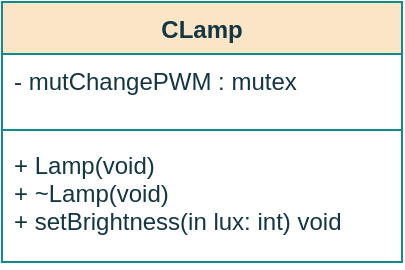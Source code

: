 <mxfile version="15.9.6" type="github" pages="3">
  <diagram id="tfzxgMIFUyRC4YkPrTR2" name="Class">
    <mxGraphModel dx="643" dy="364" grid="1" gridSize="10" guides="1" tooltips="1" connect="1" arrows="1" fold="1" page="1" pageScale="1" pageWidth="850" pageHeight="1100" math="0" shadow="0">
      <root>
        <mxCell id="0" />
        <mxCell id="1" parent="0" />
        <mxCell id="pnLnJ_2iHtYTDMWjVPW9-1" value="CLamp" style="swimlane;fontStyle=1;align=center;verticalAlign=top;childLayout=stackLayout;horizontal=1;startSize=26;horizontalStack=0;resizeParent=1;resizeParentMax=0;resizeLast=0;collapsible=1;marginBottom=0;fillColor=#FAE5C7;strokeColor=#0F8B8D;fontColor=#143642;" vertex="1" parent="1">
          <mxGeometry x="340" y="170" width="200" height="130" as="geometry" />
        </mxCell>
        <mxCell id="pnLnJ_2iHtYTDMWjVPW9-2" value="- mutChangePWM : mutex&#xa;&#xa;" style="text;strokeColor=none;fillColor=none;align=left;verticalAlign=top;spacingLeft=4;spacingRight=4;overflow=hidden;rotatable=0;points=[[0,0.5],[1,0.5]];portConstraint=eastwest;fontColor=#143642;" vertex="1" parent="pnLnJ_2iHtYTDMWjVPW9-1">
          <mxGeometry y="26" width="200" height="34" as="geometry" />
        </mxCell>
        <mxCell id="pnLnJ_2iHtYTDMWjVPW9-3" value="" style="line;strokeWidth=1;fillColor=none;align=left;verticalAlign=middle;spacingTop=-1;spacingLeft=3;spacingRight=3;rotatable=0;labelPosition=right;points=[];portConstraint=eastwest;labelBackgroundColor=#DAD2D8;strokeColor=#0F8B8D;fontColor=#143642;" vertex="1" parent="pnLnJ_2iHtYTDMWjVPW9-1">
          <mxGeometry y="60" width="200" height="8" as="geometry" />
        </mxCell>
        <mxCell id="pnLnJ_2iHtYTDMWjVPW9-4" value="+ Lamp(void)&#xa;+ ~Lamp(void)&#xa;+ setBrightness(in lux: int) void&#xa;&#xa;" style="text;strokeColor=none;fillColor=none;align=left;verticalAlign=top;spacingLeft=4;spacingRight=4;overflow=hidden;rotatable=0;points=[[0,0.5],[1,0.5]];portConstraint=eastwest;fontColor=#143642;" vertex="1" parent="pnLnJ_2iHtYTDMWjVPW9-1">
          <mxGeometry y="68" width="200" height="62" as="geometry" />
        </mxCell>
      </root>
    </mxGraphModel>
  </diagram>
  <diagram id="xVMqxLIBQwNV7bNQTytV" name="Constructor">
    <mxGraphModel dx="2200" dy="764" grid="1" gridSize="10" guides="1" tooltips="1" connect="1" arrows="1" fold="1" page="1" pageScale="1" pageWidth="850" pageHeight="1100" math="0" shadow="0">
      <root>
        <mxCell id="ZppdqG59nGM6C0i3Hnui-0" />
        <mxCell id="ZppdqG59nGM6C0i3Hnui-1" parent="ZppdqG59nGM6C0i3Hnui-0" />
        <mxCell id="ZppdqG59nGM6C0i3Hnui-2" style="edgeStyle=orthogonalEdgeStyle;curved=0;rounded=1;sketch=0;orthogonalLoop=1;jettySize=auto;html=1;exitX=0.5;exitY=1;exitDx=0;exitDy=0;entryX=0.5;entryY=0;entryDx=0;entryDy=0;fontColor=#143642;strokeColor=#A8201A;fillColor=#FAE5C7;" edge="1" parent="ZppdqG59nGM6C0i3Hnui-1" source="ZppdqG59nGM6C0i3Hnui-3">
          <mxGeometry relative="1" as="geometry">
            <mxPoint x="-604.38" y="170" as="targetPoint" />
          </mxGeometry>
        </mxCell>
        <mxCell id="ZppdqG59nGM6C0i3Hnui-3" value="Lamp" style="ellipse;whiteSpace=wrap;html=1;fillColor=#FAE5C7;strokeColor=#0F8B8D;fontColor=#143642;fontStyle=1" vertex="1" parent="ZppdqG59nGM6C0i3Hnui-1">
          <mxGeometry x="-667.63" y="90" width="125.5" height="50" as="geometry" />
        </mxCell>
        <mxCell id="ZppdqG59nGM6C0i3Hnui-4" style="edgeStyle=orthogonalEdgeStyle;curved=0;rounded=1;sketch=0;orthogonalLoop=1;jettySize=auto;html=1;exitX=0.5;exitY=1;exitDx=0;exitDy=0;entryX=0.5;entryY=0;entryDx=0;entryDy=0;fontColor=#143642;strokeColor=#A8201A;fillColor=#FAE5C7;" edge="1" parent="ZppdqG59nGM6C0i3Hnui-1" source="ZppdqG59nGM6C0i3Hnui-5">
          <mxGeometry relative="1" as="geometry">
            <mxPoint x="-604.255" y="300" as="targetPoint" />
          </mxGeometry>
        </mxCell>
        <mxCell id="ZppdqG59nGM6C0i3Hnui-5" value="&lt;div&gt;&lt;b&gt;Init&lt;/b&gt; &lt;i&gt;mutChangePWM&lt;/i&gt;&lt;/div&gt;" style="rounded=0;whiteSpace=wrap;html=1;sketch=0;fontColor=#143642;strokeColor=#0F8B8D;fillColor=#FAE5C7;" vertex="1" parent="ZppdqG59nGM6C0i3Hnui-1">
          <mxGeometry x="-679.38" y="230" width="150.25" height="40" as="geometry" />
        </mxCell>
        <mxCell id="ZppdqG59nGM6C0i3Hnui-6" style="edgeStyle=orthogonalEdgeStyle;curved=0;rounded=1;sketch=0;orthogonalLoop=1;jettySize=auto;html=1;exitX=0.5;exitY=1;exitDx=0;exitDy=0;entryX=0.5;entryY=0;entryDx=0;entryDy=0;fontColor=#143642;strokeColor=#A8201A;fillColor=#FAE5C7;" edge="1" parent="ZppdqG59nGM6C0i3Hnui-1" source="ZppdqG59nGM6C0i3Hnui-7" target="ZppdqG59nGM6C0i3Hnui-5">
          <mxGeometry relative="1" as="geometry" />
        </mxCell>
        <mxCell id="ZppdqG59nGM6C0i3Hnui-7" value="&lt;b&gt;initPWM()&lt;/b&gt;" style="shape=process;whiteSpace=wrap;html=1;backgroundOutline=1;rounded=0;sketch=0;fontColor=#143642;strokeColor=#0F8B8D;fillColor=#FAE5C7;" vertex="1" parent="ZppdqG59nGM6C0i3Hnui-1">
          <mxGeometry x="-680" y="170" width="150" height="40" as="geometry" />
        </mxCell>
        <mxCell id="ZppdqG59nGM6C0i3Hnui-8" value="End" style="ellipse;whiteSpace=wrap;html=1;fillColor=#FAE5C7;strokeColor=#0F8B8D;fontColor=#143642;fontStyle=1" vertex="1" parent="ZppdqG59nGM6C0i3Hnui-1">
          <mxGeometry x="-634.12" y="300" width="58.25" height="40" as="geometry" />
        </mxCell>
        <mxCell id="ZppdqG59nGM6C0i3Hnui-9" style="edgeStyle=orthogonalEdgeStyle;curved=0;rounded=1;sketch=0;orthogonalLoop=1;jettySize=auto;html=1;exitX=0.5;exitY=1;exitDx=0;exitDy=0;entryX=0.5;entryY=0;entryDx=0;entryDy=0;fontColor=#143642;strokeColor=#A8201A;fillColor=#FAE5C7;" edge="1" parent="ZppdqG59nGM6C0i3Hnui-1" source="ZppdqG59nGM6C0i3Hnui-10">
          <mxGeometry relative="1" as="geometry">
            <mxPoint x="-403.76" y="170" as="targetPoint" />
          </mxGeometry>
        </mxCell>
        <mxCell id="ZppdqG59nGM6C0i3Hnui-10" value="~Lamp" style="ellipse;whiteSpace=wrap;html=1;fillColor=#FAE5C7;strokeColor=#0F8B8D;fontColor=#143642;fontStyle=1" vertex="1" parent="ZppdqG59nGM6C0i3Hnui-1">
          <mxGeometry x="-467.01" y="90" width="125.5" height="50" as="geometry" />
        </mxCell>
        <mxCell id="ZppdqG59nGM6C0i3Hnui-11" style="edgeStyle=orthogonalEdgeStyle;curved=0;rounded=1;sketch=0;orthogonalLoop=1;jettySize=auto;html=1;exitX=0.5;exitY=1;exitDx=0;exitDy=0;entryX=0.5;entryY=0;entryDx=0;entryDy=0;fontSize=11;fontColor=#143642;strokeColor=#A8201A;fillColor=#FAE5C7;" edge="1" parent="ZppdqG59nGM6C0i3Hnui-1" source="ZppdqG59nGM6C0i3Hnui-12" target="ZppdqG59nGM6C0i3Hnui-13">
          <mxGeometry relative="1" as="geometry" />
        </mxCell>
        <mxCell id="ZppdqG59nGM6C0i3Hnui-12" value="&lt;b&gt;killPWM()&lt;/b&gt;" style="shape=process;whiteSpace=wrap;html=1;backgroundOutline=1;rounded=0;sketch=0;fontColor=#143642;strokeColor=#0F8B8D;fillColor=#FAE5C7;" vertex="1" parent="ZppdqG59nGM6C0i3Hnui-1">
          <mxGeometry x="-479.38" y="170" width="150" height="40" as="geometry" />
        </mxCell>
        <mxCell id="ZppdqG59nGM6C0i3Hnui-13" value="End" style="ellipse;whiteSpace=wrap;html=1;fillColor=#FAE5C7;strokeColor=#0F8B8D;fontColor=#143642;fontStyle=1" vertex="1" parent="ZppdqG59nGM6C0i3Hnui-1">
          <mxGeometry x="-433.5" y="240" width="58.25" height="40" as="geometry" />
        </mxCell>
      </root>
    </mxGraphModel>
  </diagram>
  <diagram id="vU8sWpJH29Jlqj7GU1nT" name="setBrightness">
    <mxGraphModel dx="2200" dy="764" grid="1" gridSize="10" guides="1" tooltips="1" connect="1" arrows="1" fold="1" page="1" pageScale="1" pageWidth="850" pageHeight="1100" math="0" shadow="0">
      <root>
        <mxCell id="iF5EiazJQ56Jre3fMpjI-0" />
        <mxCell id="iF5EiazJQ56Jre3fMpjI-1" parent="iF5EiazJQ56Jre3fMpjI-0" />
        <mxCell id="iF5EiazJQ56Jre3fMpjI-2" style="edgeStyle=orthogonalEdgeStyle;curved=0;rounded=1;sketch=0;orthogonalLoop=1;jettySize=auto;html=1;exitX=0.5;exitY=1;exitDx=0;exitDy=0;entryX=0.5;entryY=0;entryDx=0;entryDy=0;fontColor=#143642;strokeColor=#A8201A;fillColor=#FAE5C7;" edge="1" parent="iF5EiazJQ56Jre3fMpjI-1" source="iF5EiazJQ56Jre3fMpjI-3" target="iF5EiazJQ56Jre3fMpjI-5">
          <mxGeometry relative="1" as="geometry" />
        </mxCell>
        <mxCell id="iF5EiazJQ56Jre3fMpjI-3" value="&lt;div&gt;setBrightness&lt;/div&gt;&lt;div&gt;&lt;br&gt;&lt;/div&gt;&lt;div&gt;IN: &lt;span style=&quot;font-weight: normal&quot;&gt;&lt;i&gt;lux&lt;/i&gt;&lt;/span&gt;&lt;br&gt;&lt;/div&gt;" style="ellipse;whiteSpace=wrap;html=1;fillColor=#FAE5C7;strokeColor=#0F8B8D;fontColor=#143642;fontStyle=1" vertex="1" parent="iF5EiazJQ56Jre3fMpjI-1">
          <mxGeometry x="-488.25" y="100" width="125.5" height="60" as="geometry" />
        </mxCell>
        <mxCell id="iF5EiazJQ56Jre3fMpjI-4" value="" style="edgeStyle=orthogonalEdgeStyle;curved=0;rounded=1;sketch=0;orthogonalLoop=1;jettySize=auto;html=1;fontColor=#143642;strokeColor=#A8201A;fillColor=#FAE5C7;" edge="1" parent="iF5EiazJQ56Jre3fMpjI-1" source="iF5EiazJQ56Jre3fMpjI-5">
          <mxGeometry relative="1" as="geometry">
            <mxPoint x="-425.171" y="260" as="targetPoint" />
          </mxGeometry>
        </mxCell>
        <mxCell id="iF5EiazJQ56Jre3fMpjI-5" value="&lt;b&gt;Lock&lt;/b&gt; &lt;i&gt;mutChangePWM&lt;/i&gt;" style="rounded=0;whiteSpace=wrap;html=1;sketch=0;fontColor=#143642;strokeColor=#0F8B8D;fillColor=#FAE5C7;" vertex="1" parent="iF5EiazJQ56Jre3fMpjI-1">
          <mxGeometry x="-500.25" y="200" width="150.25" height="40" as="geometry" />
        </mxCell>
        <mxCell id="iF5EiazJQ56Jre3fMpjI-6" style="edgeStyle=orthogonalEdgeStyle;curved=0;rounded=1;sketch=0;orthogonalLoop=1;jettySize=auto;html=1;exitX=0.5;exitY=1;exitDx=0;exitDy=0;entryX=0.5;entryY=0;entryDx=0;entryDy=0;fontSize=11;fontColor=#143642;strokeColor=#A8201A;fillColor=#FAE5C7;" edge="1" parent="iF5EiazJQ56Jre3fMpjI-1" source="iF5EiazJQ56Jre3fMpjI-7" target="iF5EiazJQ56Jre3fMpjI-15">
          <mxGeometry relative="1" as="geometry" />
        </mxCell>
        <mxCell id="iF5EiazJQ56Jre3fMpjI-7" value="&lt;b&gt;Unlock&lt;/b&gt; &lt;i&gt;mutChangePWM&lt;/i&gt;" style="rounded=0;whiteSpace=wrap;html=1;sketch=0;fontColor=#143642;strokeColor=#0F8B8D;fillColor=#FAE5C7;" vertex="1" parent="iF5EiazJQ56Jre3fMpjI-1">
          <mxGeometry x="-500.5" y="320" width="150" height="40" as="geometry" />
        </mxCell>
        <mxCell id="iF5EiazJQ56Jre3fMpjI-8" style="edgeStyle=orthogonalEdgeStyle;curved=0;rounded=1;sketch=0;orthogonalLoop=1;jettySize=auto;html=1;exitX=0.5;exitY=1;exitDx=0;exitDy=0;entryX=0.5;entryY=0;entryDx=0;entryDy=0;fontColor=#143642;strokeColor=#A8201A;fillColor=#FAE5C7;" edge="1" parent="iF5EiazJQ56Jre3fMpjI-1">
          <mxGeometry relative="1" as="geometry">
            <mxPoint x="-425.25" y="300" as="sourcePoint" />
            <mxPoint x="-425.5" y="320" as="targetPoint" />
          </mxGeometry>
        </mxCell>
        <mxCell id="iF5EiazJQ56Jre3fMpjI-9" value="End" style="ellipse;whiteSpace=wrap;html=1;fillColor=#FAE5C7;strokeColor=#0F8B8D;fontColor=#143642;fontStyle=1" vertex="1" parent="iF5EiazJQ56Jre3fMpjI-1">
          <mxGeometry x="-454.62" y="580" width="58.25" height="40" as="geometry" />
        </mxCell>
        <mxCell id="iF5EiazJQ56Jre3fMpjI-10" value="&lt;b&gt;setPWM&lt;/b&gt;(&lt;i&gt;lux&lt;/i&gt;)" style="shape=process;whiteSpace=wrap;html=1;backgroundOutline=1;rounded=0;sketch=0;fontColor=#143642;strokeColor=#0F8B8D;fillColor=#FAE5C7;" vertex="1" parent="iF5EiazJQ56Jre3fMpjI-1">
          <mxGeometry x="-500" y="260" width="150" height="40" as="geometry" />
        </mxCell>
        <mxCell id="iF5EiazJQ56Jre3fMpjI-11" style="edgeStyle=orthogonalEdgeStyle;rounded=1;sketch=0;orthogonalLoop=1;jettySize=auto;html=1;exitX=0;exitY=0.5;exitDx=0;exitDy=0;fontColor=#143642;strokeColor=#A8201A;fillColor=#FAE5C7;" edge="1" parent="iF5EiazJQ56Jre3fMpjI-1" source="iF5EiazJQ56Jre3fMpjI-15" target="iF5EiazJQ56Jre3fMpjI-17">
          <mxGeometry relative="1" as="geometry">
            <mxPoint x="-530" y="540" as="targetPoint" />
          </mxGeometry>
        </mxCell>
        <mxCell id="iF5EiazJQ56Jre3fMpjI-12" value="Yes" style="edgeLabel;html=1;align=center;verticalAlign=middle;resizable=0;points=[];fontColor=#143642;" vertex="1" connectable="0" parent="iF5EiazJQ56Jre3fMpjI-11">
          <mxGeometry x="-0.634" y="-1" relative="1" as="geometry">
            <mxPoint as="offset" />
          </mxGeometry>
        </mxCell>
        <mxCell id="iF5EiazJQ56Jre3fMpjI-13" style="edgeStyle=orthogonalEdgeStyle;curved=0;rounded=1;sketch=0;orthogonalLoop=1;jettySize=auto;html=1;exitX=1;exitY=0.5;exitDx=0;exitDy=0;fontSize=11;fontColor=#143642;strokeColor=#A8201A;fillColor=#FAE5C7;entryX=1;entryY=0.5;entryDx=0;entryDy=0;" edge="1" parent="iF5EiazJQ56Jre3fMpjI-1" source="iF5EiazJQ56Jre3fMpjI-15" target="iF5EiazJQ56Jre3fMpjI-19">
          <mxGeometry relative="1" as="geometry">
            <Array as="points">
              <mxPoint x="-320" y="420" />
              <mxPoint x="-320" y="540" />
            </Array>
          </mxGeometry>
        </mxCell>
        <mxCell id="iF5EiazJQ56Jre3fMpjI-14" value="No" style="edgeLabel;html=1;align=center;verticalAlign=middle;resizable=0;points=[];fontSize=11;fontColor=#143642;" vertex="1" connectable="0" parent="iF5EiazJQ56Jre3fMpjI-13">
          <mxGeometry x="-0.897" y="2" relative="1" as="geometry">
            <mxPoint as="offset" />
          </mxGeometry>
        </mxCell>
        <mxCell id="iF5EiazJQ56Jre3fMpjI-15" value="&lt;div&gt;PWM is&lt;/div&gt;&lt;div&gt;maximum ?&lt;br&gt;&lt;/div&gt;" style="rhombus;whiteSpace=wrap;html=1;rounded=0;sketch=0;fontColor=#143642;strokeColor=#0F8B8D;fillColor=#FAE5C7;" vertex="1" parent="iF5EiazJQ56Jre3fMpjI-1">
          <mxGeometry x="-468.25" y="380" width="85.5" height="80" as="geometry" />
        </mxCell>
        <mxCell id="iF5EiazJQ56Jre3fMpjI-16" style="edgeStyle=orthogonalEdgeStyle;curved=0;rounded=1;sketch=0;orthogonalLoop=1;jettySize=auto;html=1;exitX=0.5;exitY=1;exitDx=0;exitDy=0;entryX=0;entryY=0.5;entryDx=0;entryDy=0;fontSize=11;fontColor=#143642;strokeColor=#A8201A;fillColor=#FAE5C7;" edge="1" parent="iF5EiazJQ56Jre3fMpjI-1" source="iF5EiazJQ56Jre3fMpjI-17" target="iF5EiazJQ56Jre3fMpjI-19">
          <mxGeometry relative="1" as="geometry" />
        </mxCell>
        <mxCell id="iF5EiazJQ56Jre3fMpjI-17" value="&lt;div&gt;&lt;b&gt;setTimer&lt;/b&gt;&lt;/div&gt;&lt;div&gt;(&lt;i&gt;LAMP_ON_TIMEOUT&lt;/i&gt;)&lt;/div&gt;" style="shape=process;whiteSpace=wrap;html=1;backgroundOutline=1;rounded=0;sketch=0;fontColor=#143642;strokeColor=#0F8B8D;fillColor=#FAE5C7;" vertex="1" parent="iF5EiazJQ56Jre3fMpjI-1">
          <mxGeometry x="-620" y="460" width="170" height="40" as="geometry" />
        </mxCell>
        <mxCell id="iF5EiazJQ56Jre3fMpjI-18" style="edgeStyle=orthogonalEdgeStyle;curved=0;rounded=1;sketch=0;orthogonalLoop=1;jettySize=auto;html=1;exitX=0.5;exitY=1;exitDx=0;exitDy=0;entryX=0.5;entryY=0;entryDx=0;entryDy=0;fontSize=11;fontColor=#143642;strokeColor=#A8201A;fillColor=#FAE5C7;" edge="1" parent="iF5EiazJQ56Jre3fMpjI-1" source="iF5EiazJQ56Jre3fMpjI-19" target="iF5EiazJQ56Jre3fMpjI-9">
          <mxGeometry relative="1" as="geometry" />
        </mxCell>
        <mxCell id="iF5EiazJQ56Jre3fMpjI-19" value="" style="ellipse;whiteSpace=wrap;html=1;aspect=fixed;rounded=0;sketch=0;fontColor=#143642;strokeColor=#0F8B8D;fillColor=#FAE5C7;" vertex="1" parent="iF5EiazJQ56Jre3fMpjI-1">
          <mxGeometry x="-435" y="530" width="20" height="20" as="geometry" />
        </mxCell>
      </root>
    </mxGraphModel>
  </diagram>
</mxfile>
